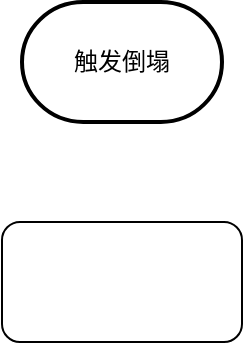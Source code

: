 <mxfile version="21.2.9" type="github">
  <diagram name="第 1 页" id="W2D0JeOxkUditP7dJbRR">
    <mxGraphModel dx="1430" dy="775" grid="1" gridSize="10" guides="1" tooltips="1" connect="1" arrows="1" fold="1" page="0" pageScale="1" pageWidth="827" pageHeight="1169" math="0" shadow="0">
      <root>
        <mxCell id="0" />
        <mxCell id="1" parent="0" />
        <mxCell id="kBFMugo4rH3bvR0RnfEy-1" value="" style="rounded=1;whiteSpace=wrap;html=1;" vertex="1" parent="1">
          <mxGeometry x="380" y="300" width="120" height="60" as="geometry" />
        </mxCell>
        <mxCell id="kBFMugo4rH3bvR0RnfEy-2" value="触发倒塌" style="strokeWidth=2;html=1;shape=mxgraph.flowchart.terminator;whiteSpace=wrap;" vertex="1" parent="1">
          <mxGeometry x="390" y="190" width="100" height="60" as="geometry" />
        </mxCell>
      </root>
    </mxGraphModel>
  </diagram>
</mxfile>
